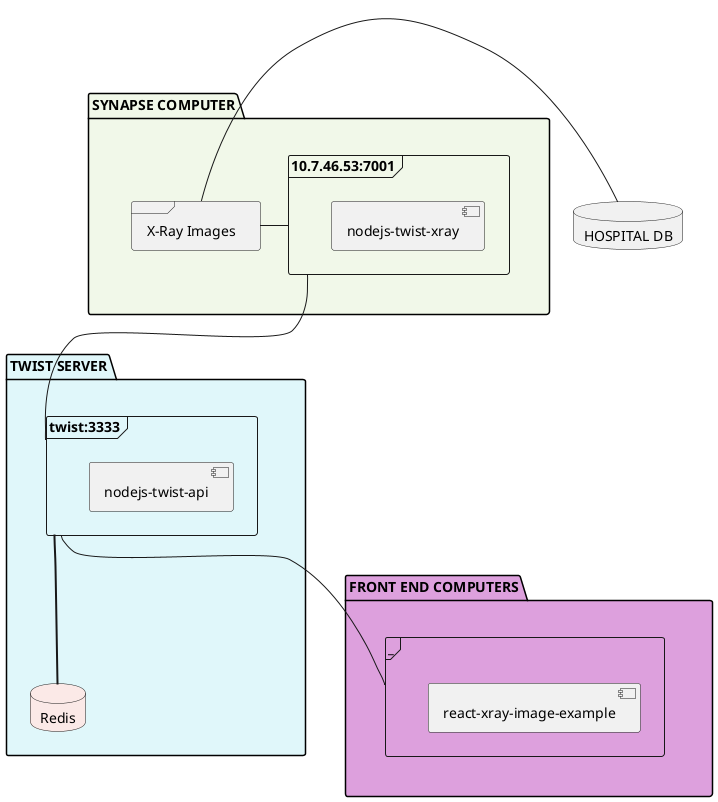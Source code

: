 @startuml xray-image

' skinparam componentStyle uml2

database "HOSPITAL DB" as db

package "SYNAPSE COMPUTER" as synapse #f1f8e9 {
    frame "X-Ray Images" as images {

    }

    frame "10.7.46.53:7001" as imageAPI {
        component "nodejs-twist-xray"
    }

    images -right- imageAPI
}

package "TWIST SERVER" as twist #e0f7fa {
    frame "twist:3333" as twistAPI {
        component "nodejs-twist-api"
    }

    database Redis #fbe9e7 {
    }

    twistAPI == Redis
}

package "FRONT END COMPUTERS" as frontEnd #Plum {
    frame "_" as imageFE {
        component "react-xray-image-example"
    }
}

db -right- images
imageAPI -down- twistAPI
imageFE -up- twistAPI
synapse -[hidden]down- twist
frontEnd -[hidden]up- twist

@enduml